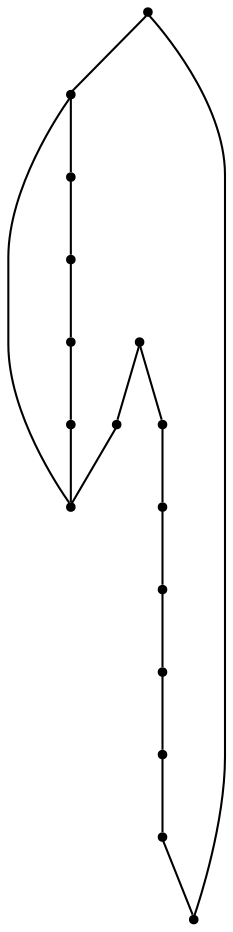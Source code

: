 graph {
  node [shape=point,comment="{\"directed\":false,\"doi\":\"10.1007/3-540-36151-0_24\",\"figure\":\"1 (2)\"}"]

  v0 [pos="1363.044834136963,471.8029409646988"]
  v1 [pos="1363.8323148091636,547.5279957056047"]
  v2 [pos="1363.044834136963,400.83634754021966"]
  v3 [pos="1271.5583801269531,545.9509521722794"]
  v4 [pos="1183.7000528971355,545.9509521722794"]
  v5 [pos="1314.1457875569663,547.5279957056046"]
  v6 [pos="1184.0156237284345,571.1882263422012"]
  v7 [pos="1184.0156237284343,719.1425313552221"]
  v8 [pos="1108.3166758219402,717.8809076547623"]
  v9 [pos="1042.8447564442954,717.8809076547623"]
  v10 [pos="1272.336546579997,400.83634754021966"]
  v11 [pos="1184.0261141459148,400.83634754021966"]
  v12 [pos="1076.7468929290771,400.83634754021966"]
  v13 [pos="1042.0552094777427,400.83634754021966"]
  v14 [pos="1042.8447564442954,512.8185500701268"]
  v15 [pos="1038.9010270436606,626.394572854042"]

  v0 -- v1 [id="-1",pos="1363.044834136963,471.8029409646988 1363.8323148091636,547.5279957056047 1363.8323148091636,547.5279957056047 1363.8323148091636,547.5279957056047"]
  v9 -- v15 [id="-2",pos="1042.8447564442954,717.8809076547623 1038.9010270436606,626.394572854042 1038.9010270436606,626.394572854042 1038.9010270436606,626.394572854042"]
  v15 -- v14 [id="-3",pos="1038.9010270436606,626.394572854042 1042.8447564442954,512.8185500701268 1042.8447564442954,512.8185500701268 1042.8447564442954,512.8185500701268"]
  v14 -- v13 [id="-4",pos="1042.8447564442954,512.8185500701268 1042.0552094777427,400.83634754021966 1042.0552094777427,400.83634754021966 1042.0552094777427,400.83634754021966"]
  v13 -- v12 [id="-5",pos="1042.0552094777427,400.83634754021966 1076.7468929290771,400.83634754021966 1076.7468929290771,400.83634754021966 1076.7468929290771,400.83634754021966"]
  v12 -- v11 [id="-6",pos="1076.7468929290771,400.83634754021966 1184.0261141459148,400.83634754021966 1184.0261141459148,400.83634754021966 1184.0261141459148,400.83634754021966"]
  v11 -- v10 [id="-7",pos="1184.0261141459148,400.83634754021966 1272.336546579997,400.83634754021966 1272.336546579997,400.83634754021966 1272.336546579997,400.83634754021966"]
  v10 -- v2 [id="-8",pos="1272.336546579997,400.83634754021966 1363.044834136963,400.83634754021966 1363.044834136963,400.83634754021966 1363.044834136963,400.83634754021966"]
  v9 -- v8 [id="-9",pos="1042.8447564442954,717.8809076547623 1108.3166758219402,717.8809076547623 1108.3166758219402,717.8809076547623 1108.3166758219402,717.8809076547623"]
  v8 -- v7 [id="-10",pos="1108.3166758219402,717.8809076547623 1184.0156237284343,719.1425313552221 1184.0156237284343,719.1425313552221 1184.0156237284343,719.1425313552221"]
  v7 -- v1 [id="-11",pos="1184.0156237284343,719.1425313552221 1363.0457560221355,718.9269612232845 1363.0457560221355,718.9269612232845 1363.0457560221355,718.9269612232845 1363.8323148091636,547.5279957056047 1363.8323148091636,547.5279957056047 1363.8323148091636,547.5279957056047"]
  v4 -- v6 [id="-147",pos="1183.7000528971355,545.9509521722794 1184.0156237284345,571.1882263422012 1184.0156237284345,571.1882263422012 1184.0156237284345,571.1882263422012"]
  v6 -- v7 [id="-148",pos="1184.0156237284345,571.1882263422012 1184.0156237284343,719.1425313552221 1184.0156237284343,719.1425313552221 1184.0156237284343,719.1425313552221"]
  v0 -- v2 [id="-152",pos="1363.044834136963,471.8029409646988 1363.044834136963,400.83634754021966 1363.044834136963,400.83634754021966 1363.044834136963,400.83634754021966"]
  v1 -- v5 [id="-195",pos="1363.8323148091636,547.5279957056047 1314.1457875569663,547.5279957056046 1314.1457875569663,547.5279957056046 1314.1457875569663,547.5279957056046"]
  v5 -- v3 [id="-196",pos="1314.1457875569663,547.5279957056046 1271.5583801269531,545.9509521722794 1271.5583801269531,545.9509521722794 1271.5583801269531,545.9509521722794"]
  v3 -- v4 [id="-197",pos="1271.5583801269531,545.9509521722794 1183.7000528971355,545.9509521722794 1183.7000528971355,545.9509521722794 1183.7000528971355,545.9509521722794"]
}